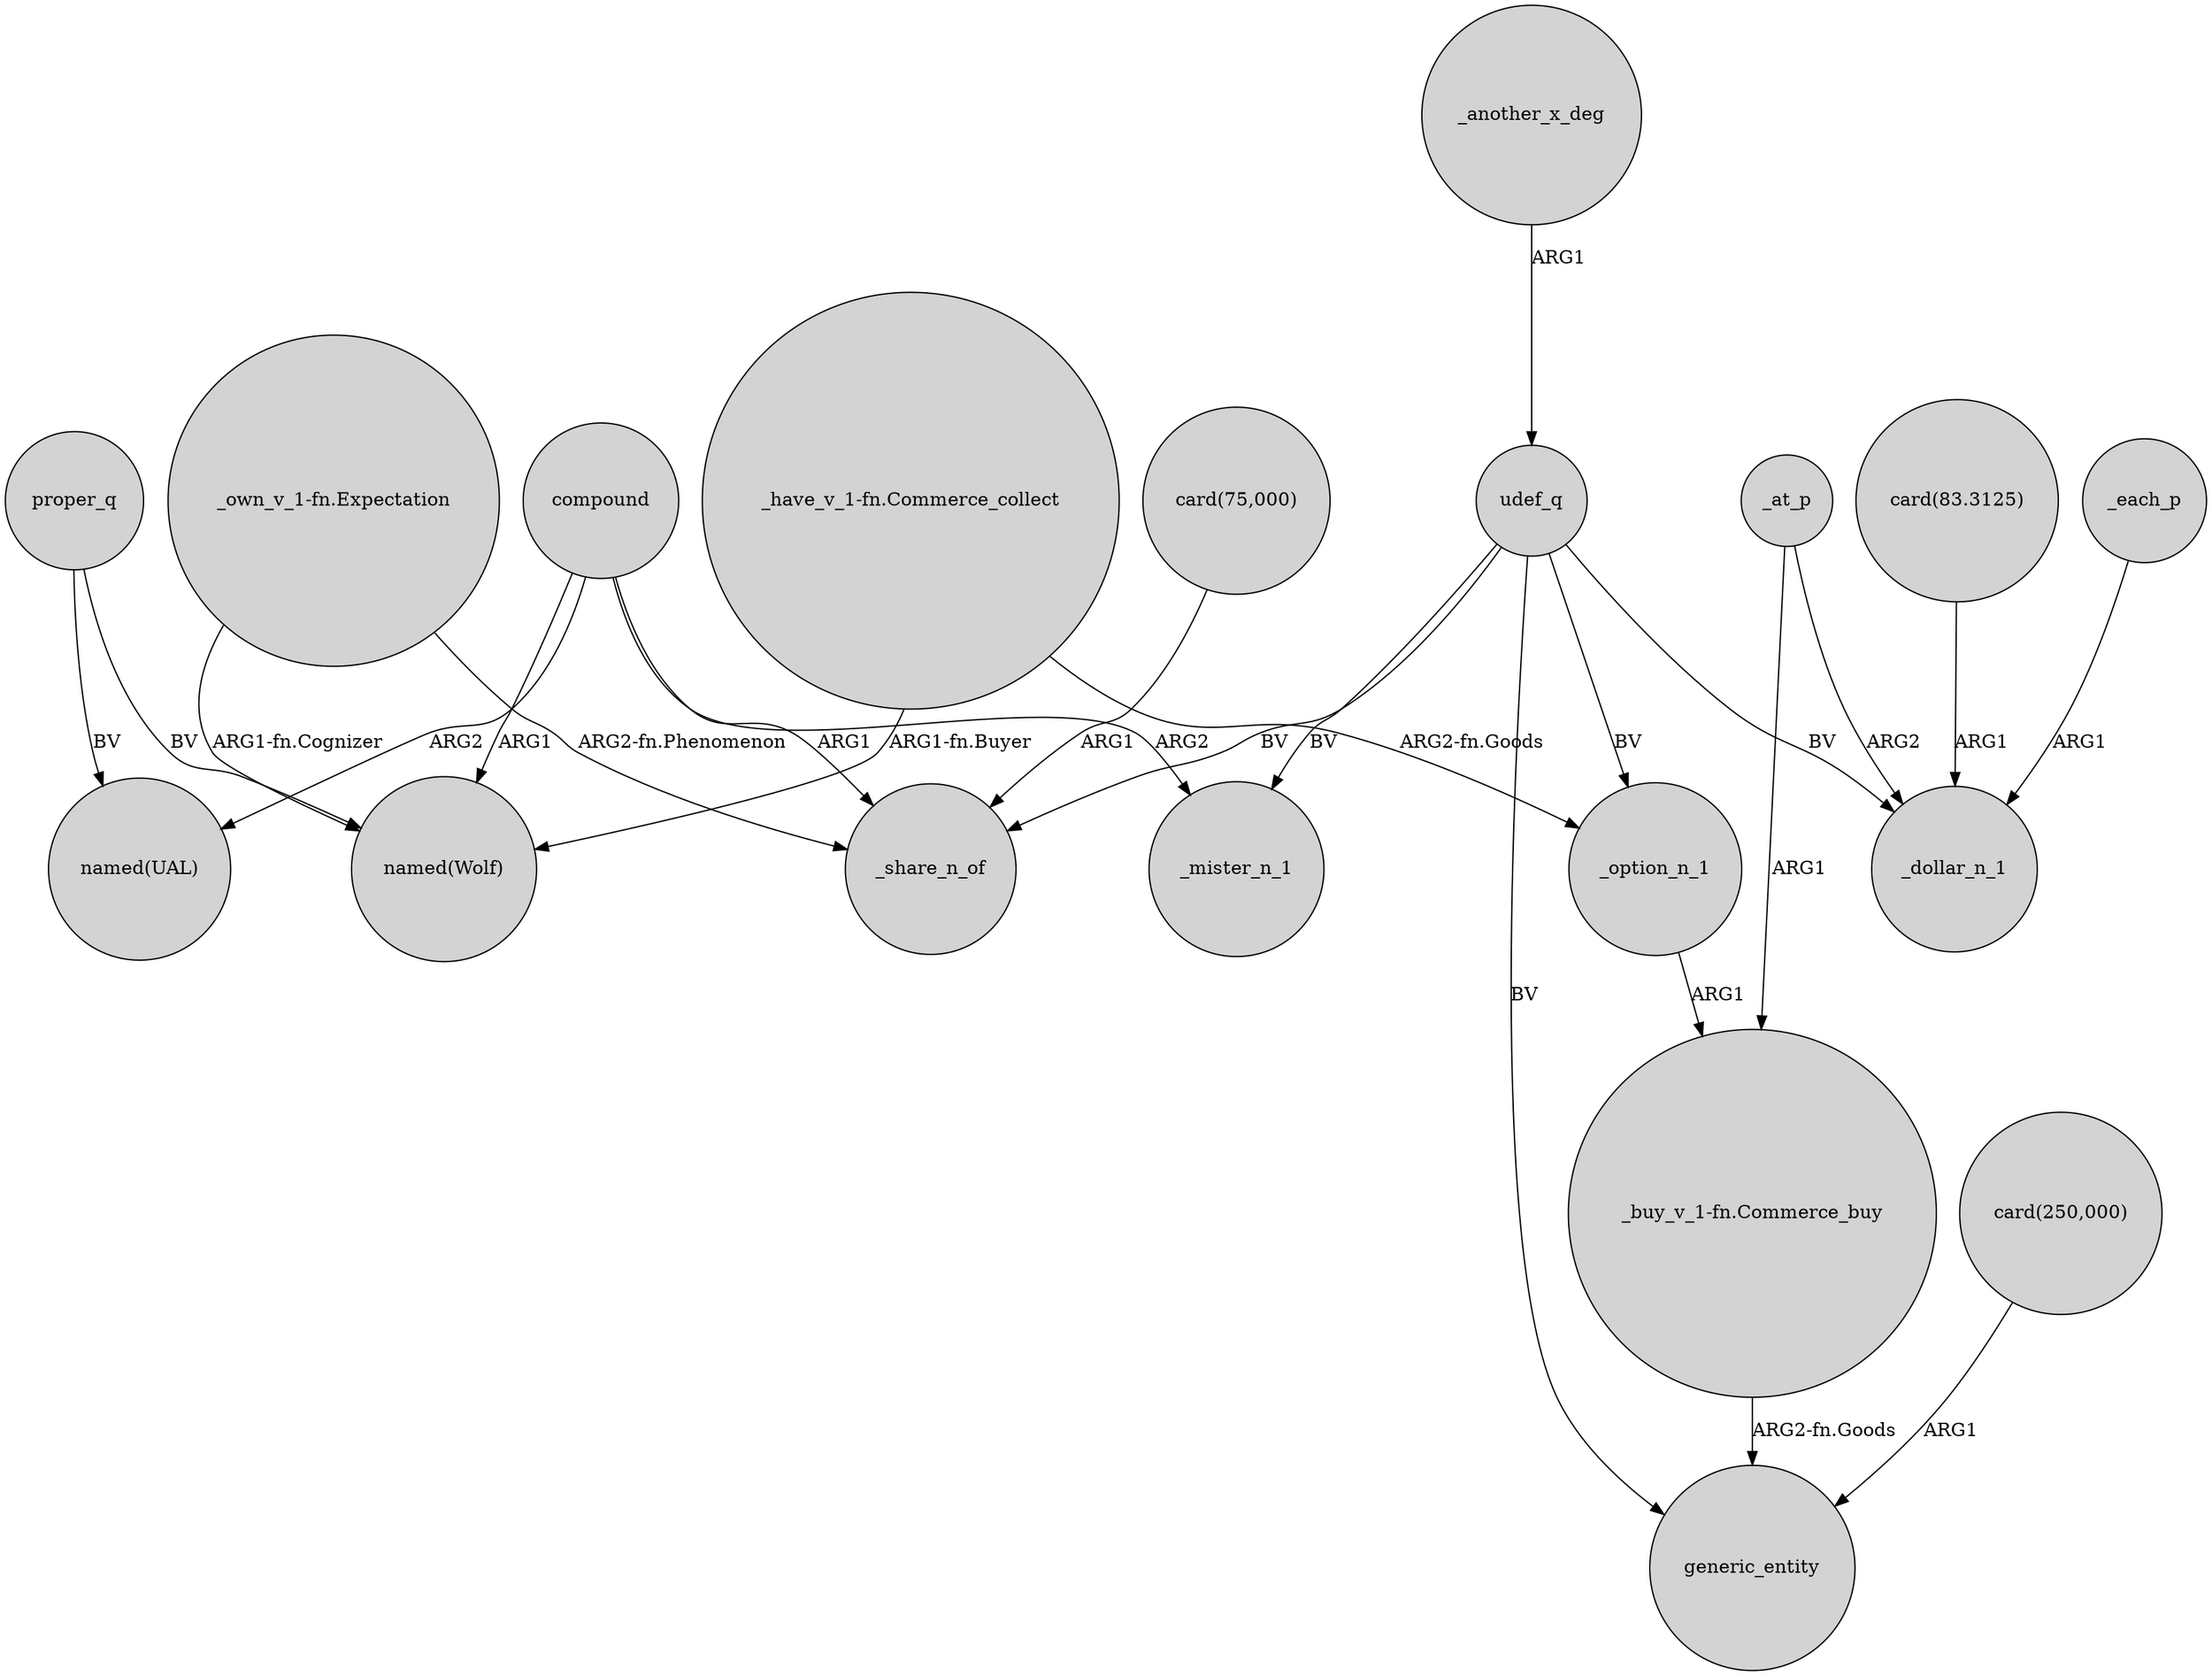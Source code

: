 digraph {
	node [shape=circle style=filled]
	"_have_v_1-fn.Commerce_collect" -> "named(Wolf)" [label="ARG1-fn.Buyer"]
	compound -> _mister_n_1 [label=ARG2]
	compound -> _share_n_of [label=ARG1]
	"card(75,000)" -> _share_n_of [label=ARG1]
	udef_q -> _option_n_1 [label=BV]
	_at_p -> "_buy_v_1-fn.Commerce_buy" [label=ARG1]
	compound -> "named(Wolf)" [label=ARG1]
	udef_q -> _mister_n_1 [label=BV]
	udef_q -> generic_entity [label=BV]
	proper_q -> "named(UAL)" [label=BV]
	"card(250,000)" -> generic_entity [label=ARG1]
	_at_p -> _dollar_n_1 [label=ARG2]
	proper_q -> "named(Wolf)" [label=BV]
	"card(83.3125)" -> _dollar_n_1 [label=ARG1]
	udef_q -> _share_n_of [label=BV]
	udef_q -> _dollar_n_1 [label=BV]
	compound -> "named(UAL)" [label=ARG2]
	_each_p -> _dollar_n_1 [label=ARG1]
	"_own_v_1-fn.Expectation" -> _share_n_of [label="ARG2-fn.Phenomenon"]
	_another_x_deg -> udef_q [label=ARG1]
	_option_n_1 -> "_buy_v_1-fn.Commerce_buy" [label=ARG1]
	"_own_v_1-fn.Expectation" -> "named(Wolf)" [label="ARG1-fn.Cognizer"]
	"_have_v_1-fn.Commerce_collect" -> _option_n_1 [label="ARG2-fn.Goods"]
	"_buy_v_1-fn.Commerce_buy" -> generic_entity [label="ARG2-fn.Goods"]
}
